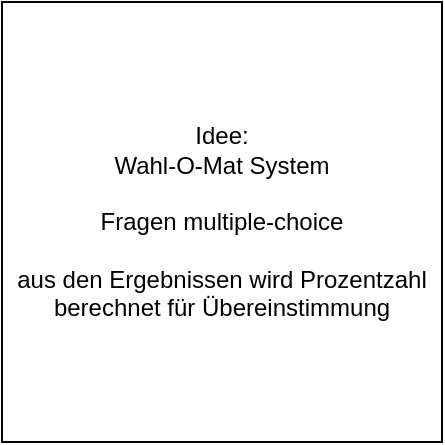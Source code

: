 <mxfile version="26.1.0">
  <diagram name="Seite-1" id="nDkISgKPaEbK3jF0lKiW">
    <mxGraphModel dx="778" dy="545" grid="1" gridSize="10" guides="1" tooltips="1" connect="1" arrows="1" fold="1" page="1" pageScale="1" pageWidth="827" pageHeight="1169" math="0" shadow="0">
      <root>
        <mxCell id="0" />
        <mxCell id="1" parent="0" />
        <mxCell id="dzxk9KiX_uyymcio7K0R-1" value="Idee:&lt;div&gt;Wahl-O-Mat System&lt;/div&gt;&lt;div&gt;&lt;br&gt;&lt;/div&gt;&lt;div&gt;Fragen multiple-choice&lt;/div&gt;&lt;div&gt;&lt;br&gt;&lt;/div&gt;&lt;div&gt;aus den Ergebnissen wird Prozentzahl berechnet für Übereinstimmung&lt;/div&gt;" style="whiteSpace=wrap;html=1;aspect=fixed;" vertex="1" parent="1">
          <mxGeometry width="220" height="220" as="geometry" />
        </mxCell>
      </root>
    </mxGraphModel>
  </diagram>
</mxfile>
